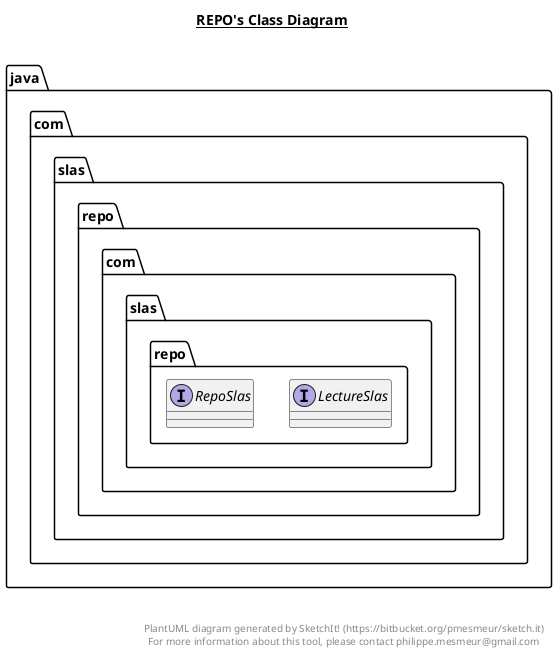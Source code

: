 @startuml

title __REPO's Class Diagram__\n

  namespace java {
    namespace com.slas {
      namespace repo {
        interface com.slas.repo.LectureSlas {
        }
        interface com.slas.repo.RepoSlas {
                }
      }
    }
  }
  


  



right footer


PlantUML diagram generated by SketchIt! (https://bitbucket.org/pmesmeur/sketch.it)
For more information about this tool, please contact philippe.mesmeur@gmail.com
endfooter

@enduml
